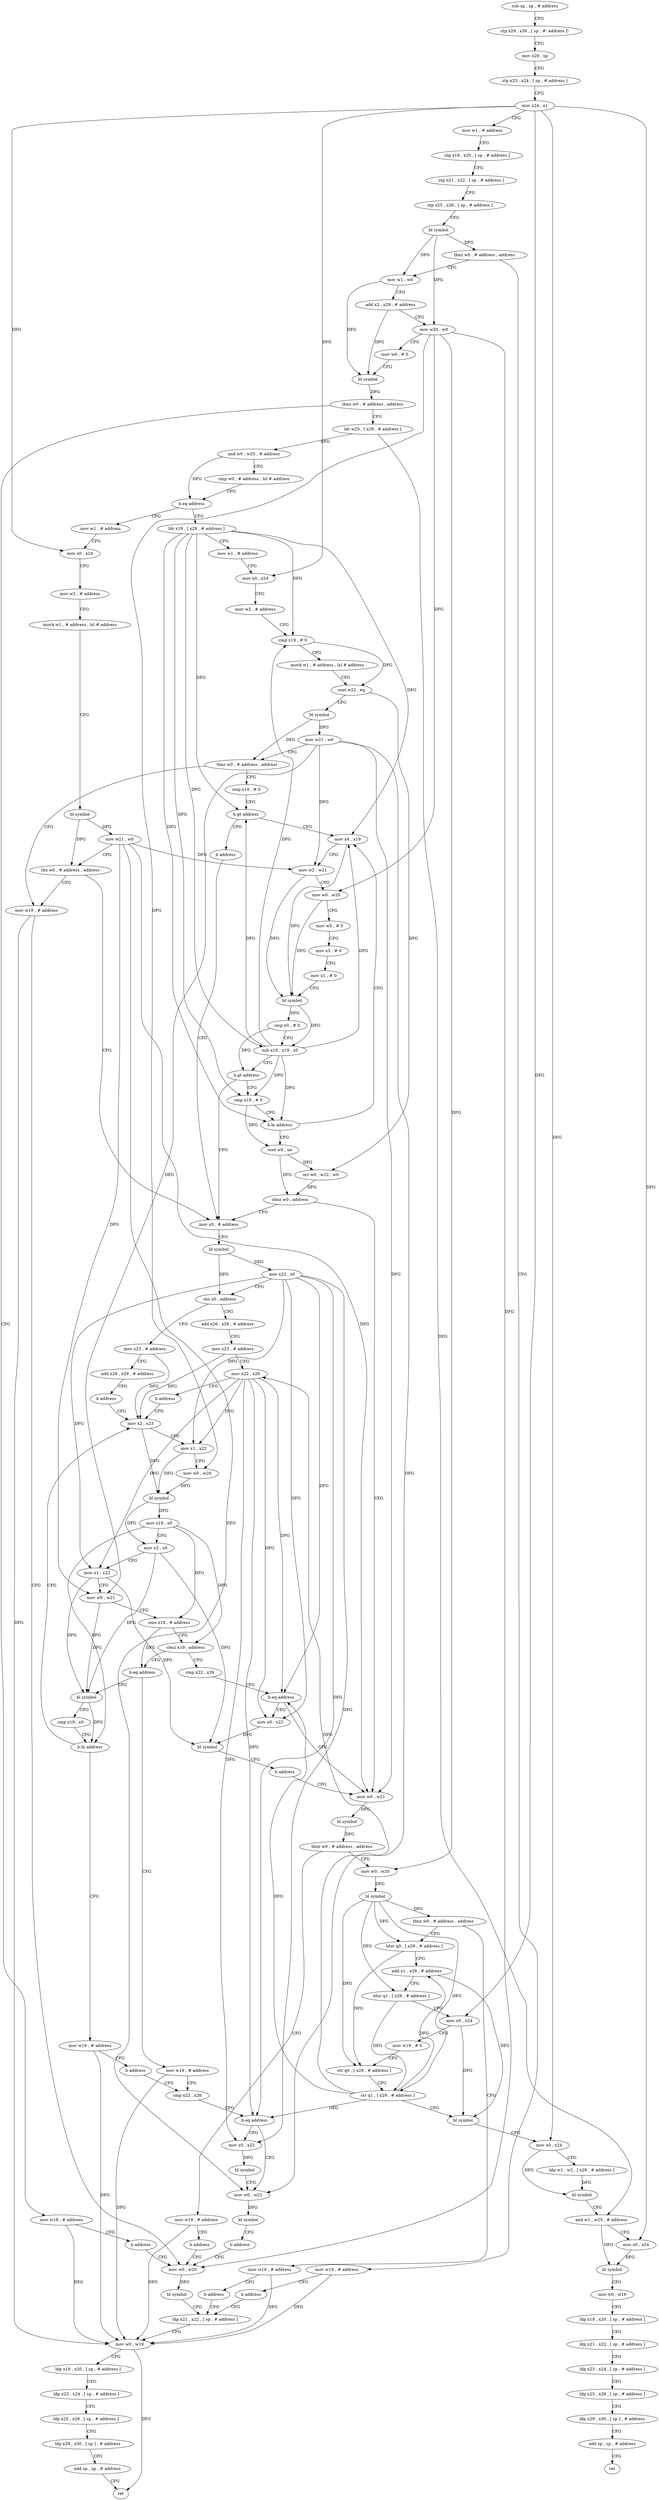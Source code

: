 digraph "func" {
"169952" [label = "sub sp , sp , # address" ]
"169956" [label = "stp x29 , x30 , [ sp , #- address ]!" ]
"169960" [label = "mov x29 , sp" ]
"169964" [label = "stp x23 , x24 , [ sp , # address ]" ]
"169968" [label = "mov x24 , x1" ]
"169972" [label = "mov w1 , # address" ]
"169976" [label = "stp x19 , x20 , [ sp , # address ]" ]
"169980" [label = "stp x21 , x22 , [ sp , # address ]" ]
"169984" [label = "stp x25 , x26 , [ sp , # address ]" ]
"169988" [label = "bl symbol" ]
"169992" [label = "tbnz w0 , # address , address" ]
"170528" [label = "mov w19 , # address" ]
"169996" [label = "mov w1 , w0" ]
"170532" [label = "b address" ]
"170076" [label = "ldp x21 , x22 , [ sp , # address ]" ]
"170000" [label = "add x2 , x29 , # address" ]
"170004" [label = "mov w20 , w0" ]
"170008" [label = "mov w0 , # 0" ]
"170012" [label = "bl symbol" ]
"170016" [label = "tbnz w0 , # address , address" ]
"170464" [label = "mov w19 , # address" ]
"170020" [label = "ldr w25 , [ x29 , # address ]" ]
"170080" [label = "mov w0 , w19" ]
"170084" [label = "ldp x19 , x20 , [ sp , # address ]" ]
"170088" [label = "ldp x23 , x24 , [ sp , # address ]" ]
"170092" [label = "ldp x25 , x26 , [ sp , # address ]" ]
"170096" [label = "ldp x29 , x30 , [ sp ] , # address" ]
"170100" [label = "add sp , sp , # address" ]
"170104" [label = "ret" ]
"170468" [label = "b address" ]
"170068" [label = "mov w0 , w20" ]
"170024" [label = "and w0 , w25 , # address" ]
"170028" [label = "cmp w0 , # address , lsl # address" ]
"170032" [label = "b.eq address" ]
"170112" [label = "ldr x19 , [ x29 , # address ]" ]
"170036" [label = "mov w1 , # address" ]
"170072" [label = "bl symbol" ]
"170116" [label = "mov w1 , # address" ]
"170120" [label = "mov x0 , x24" ]
"170124" [label = "mov w2 , # address" ]
"170128" [label = "cmp x19 , # 0" ]
"170132" [label = "movk w1 , # address , lsl # address" ]
"170136" [label = "cset w22 , eq" ]
"170140" [label = "bl symbol" ]
"170144" [label = "mov w21 , w0" ]
"170148" [label = "tbnz w0 , # address , address" ]
"170064" [label = "mov w19 , # address" ]
"170152" [label = "cmp x19 , # 0" ]
"170040" [label = "mov x0 , x24" ]
"170044" [label = "mov w2 , # address" ]
"170048" [label = "movk w1 , # address , lsl # address" ]
"170052" [label = "bl symbol" ]
"170056" [label = "mov w21 , w0" ]
"170060" [label = "tbz w0 , # address , address" ]
"170216" [label = "mov x0 , # address" ]
"170156" [label = "b.gt address" ]
"170176" [label = "mov x4 , x19" ]
"170160" [label = "b address" ]
"170220" [label = "bl symbol" ]
"170224" [label = "mov x22 , x0" ]
"170228" [label = "cbz x0 , address" ]
"170512" [label = "add x26 , x29 , # address" ]
"170232" [label = "mov x23 , # address" ]
"170180" [label = "mov w2 , w21" ]
"170184" [label = "mov w0 , w20" ]
"170188" [label = "mov w5 , # 0" ]
"170192" [label = "mov x3 , # 0" ]
"170196" [label = "mov x1 , # 0" ]
"170200" [label = "bl symbol" ]
"170204" [label = "cmp x0 , # 0" ]
"170208" [label = "sub x19 , x19 , x0" ]
"170212" [label = "b.gt address" ]
"170168" [label = "cmp x19 , # 0" ]
"170516" [label = "mov x23 , # address" ]
"170520" [label = "mov x22 , x26" ]
"170524" [label = "b address" ]
"170264" [label = "mov x2 , x23" ]
"170236" [label = "add x26 , x29 , # address" ]
"170240" [label = "b address" ]
"170172" [label = "b.le address" ]
"170328" [label = "cset w0 , ne" ]
"170268" [label = "mov x1 , x22" ]
"170272" [label = "mov w0 , w20" ]
"170276" [label = "bl symbol" ]
"170280" [label = "mov x19 , x0" ]
"170284" [label = "mov x2 , x0" ]
"170288" [label = "mov x1 , x22" ]
"170292" [label = "mov w0 , w21" ]
"170296" [label = "cmn x19 , # address" ]
"170300" [label = "cbnz x19 , address" ]
"170248" [label = "b.eq address" ]
"170304" [label = "cmp x22 , x26" ]
"170332" [label = "orr w0 , w22 , w0" ]
"170336" [label = "cbnz w0 , address" ]
"170340" [label = "mov w0 , w21" ]
"170472" [label = "mov w19 , # address" ]
"170252" [label = "bl symbol" ]
"170308" [label = "b.eq address" ]
"170312" [label = "mov x0 , x22" ]
"170344" [label = "bl symbol" ]
"170348" [label = "tbnz w0 , # address , address" ]
"170456" [label = "mov w19 , # address" ]
"170352" [label = "mov w0 , w20" ]
"170476" [label = "cmp x22 , x26" ]
"170256" [label = "cmp x19 , x0" ]
"170260" [label = "b.hi address" ]
"170504" [label = "mov w19 , # address" ]
"170316" [label = "bl symbol" ]
"170320" [label = "b address" ]
"170460" [label = "b address" ]
"170356" [label = "bl symbol" ]
"170360" [label = "tbnz w0 , # address , address" ]
"170536" [label = "mov w19 , # address" ]
"170364" [label = "ldur q0 , [ x29 , # address ]" ]
"170492" [label = "mov w0 , w21" ]
"170496" [label = "bl symbol" ]
"170500" [label = "b address" ]
"170484" [label = "mov x0 , x22" ]
"170488" [label = "bl symbol" ]
"170508" [label = "b address" ]
"170540" [label = "b address" ]
"170368" [label = "add x1 , x29 , # address" ]
"170372" [label = "ldur q1 , [ x29 , # address ]" ]
"170376" [label = "mov x0 , x24" ]
"170380" [label = "mov w19 , # 0" ]
"170384" [label = "str q0 , [ x29 , # address ]" ]
"170388" [label = "str q1 , [ x29 , # address ]" ]
"170392" [label = "bl symbol" ]
"170396" [label = "mov x0 , x24" ]
"170400" [label = "ldp w1 , w2 , [ x29 , # address ]" ]
"170404" [label = "bl symbol" ]
"170408" [label = "and w1 , w25 , # address" ]
"170412" [label = "mov x0 , x24" ]
"170416" [label = "bl symbol" ]
"170420" [label = "mov w0 , w19" ]
"170424" [label = "ldp x19 , x20 , [ sp , # address ]" ]
"170428" [label = "ldp x21 , x22 , [ sp , # address ]" ]
"170432" [label = "ldp x23 , x24 , [ sp , # address ]" ]
"170436" [label = "ldp x25 , x26 , [ sp , # address ]" ]
"170440" [label = "ldp x29 , x30 , [ sp ] , # address" ]
"170444" [label = "add sp , sp , # address" ]
"170448" [label = "ret" ]
"170480" [label = "b.eq address" ]
"169952" -> "169956" [ label = "CFG" ]
"169956" -> "169960" [ label = "CFG" ]
"169960" -> "169964" [ label = "CFG" ]
"169964" -> "169968" [ label = "CFG" ]
"169968" -> "169972" [ label = "CFG" ]
"169968" -> "170120" [ label = "DFG" ]
"169968" -> "170040" [ label = "DFG" ]
"169968" -> "170376" [ label = "DFG" ]
"169968" -> "170396" [ label = "DFG" ]
"169968" -> "170412" [ label = "DFG" ]
"169972" -> "169976" [ label = "CFG" ]
"169976" -> "169980" [ label = "CFG" ]
"169980" -> "169984" [ label = "CFG" ]
"169984" -> "169988" [ label = "CFG" ]
"169988" -> "169992" [ label = "DFG" ]
"169988" -> "169996" [ label = "DFG" ]
"169988" -> "170004" [ label = "DFG" ]
"169992" -> "170528" [ label = "CFG" ]
"169992" -> "169996" [ label = "CFG" ]
"170528" -> "170532" [ label = "CFG" ]
"170528" -> "170080" [ label = "DFG" ]
"169996" -> "170000" [ label = "CFG" ]
"169996" -> "170012" [ label = "DFG" ]
"170532" -> "170076" [ label = "CFG" ]
"170076" -> "170080" [ label = "CFG" ]
"170000" -> "170004" [ label = "CFG" ]
"170000" -> "170012" [ label = "DFG" ]
"170004" -> "170008" [ label = "CFG" ]
"170004" -> "170068" [ label = "DFG" ]
"170004" -> "170272" [ label = "DFG" ]
"170004" -> "170184" [ label = "DFG" ]
"170004" -> "170352" [ label = "DFG" ]
"170008" -> "170012" [ label = "CFG" ]
"170012" -> "170016" [ label = "DFG" ]
"170016" -> "170464" [ label = "CFG" ]
"170016" -> "170020" [ label = "CFG" ]
"170464" -> "170468" [ label = "CFG" ]
"170464" -> "170080" [ label = "DFG" ]
"170020" -> "170024" [ label = "DFG" ]
"170020" -> "170408" [ label = "DFG" ]
"170080" -> "170084" [ label = "CFG" ]
"170080" -> "170104" [ label = "DFG" ]
"170084" -> "170088" [ label = "CFG" ]
"170088" -> "170092" [ label = "CFG" ]
"170092" -> "170096" [ label = "CFG" ]
"170096" -> "170100" [ label = "CFG" ]
"170100" -> "170104" [ label = "CFG" ]
"170468" -> "170068" [ label = "CFG" ]
"170068" -> "170072" [ label = "DFG" ]
"170024" -> "170028" [ label = "CFG" ]
"170024" -> "170032" [ label = "DFG" ]
"170028" -> "170032" [ label = "CFG" ]
"170032" -> "170112" [ label = "CFG" ]
"170032" -> "170036" [ label = "CFG" ]
"170112" -> "170116" [ label = "CFG" ]
"170112" -> "170128" [ label = "DFG" ]
"170112" -> "170156" [ label = "DFG" ]
"170112" -> "170176" [ label = "DFG" ]
"170112" -> "170208" [ label = "DFG" ]
"170112" -> "170168" [ label = "DFG" ]
"170112" -> "170172" [ label = "DFG" ]
"170036" -> "170040" [ label = "CFG" ]
"170072" -> "170076" [ label = "CFG" ]
"170116" -> "170120" [ label = "CFG" ]
"170120" -> "170124" [ label = "CFG" ]
"170124" -> "170128" [ label = "CFG" ]
"170128" -> "170132" [ label = "CFG" ]
"170128" -> "170136" [ label = "DFG" ]
"170132" -> "170136" [ label = "CFG" ]
"170136" -> "170140" [ label = "CFG" ]
"170136" -> "170332" [ label = "DFG" ]
"170140" -> "170144" [ label = "DFG" ]
"170140" -> "170148" [ label = "DFG" ]
"170144" -> "170148" [ label = "CFG" ]
"170144" -> "170292" [ label = "DFG" ]
"170144" -> "170180" [ label = "DFG" ]
"170144" -> "170340" [ label = "DFG" ]
"170144" -> "170492" [ label = "DFG" ]
"170148" -> "170064" [ label = "CFG" ]
"170148" -> "170152" [ label = "CFG" ]
"170064" -> "170068" [ label = "CFG" ]
"170064" -> "170080" [ label = "DFG" ]
"170152" -> "170156" [ label = "CFG" ]
"170040" -> "170044" [ label = "CFG" ]
"170044" -> "170048" [ label = "CFG" ]
"170048" -> "170052" [ label = "CFG" ]
"170052" -> "170056" [ label = "DFG" ]
"170052" -> "170060" [ label = "DFG" ]
"170056" -> "170060" [ label = "CFG" ]
"170056" -> "170292" [ label = "DFG" ]
"170056" -> "170180" [ label = "DFG" ]
"170056" -> "170340" [ label = "DFG" ]
"170056" -> "170492" [ label = "DFG" ]
"170060" -> "170216" [ label = "CFG" ]
"170060" -> "170064" [ label = "CFG" ]
"170216" -> "170220" [ label = "CFG" ]
"170156" -> "170176" [ label = "CFG" ]
"170156" -> "170160" [ label = "CFG" ]
"170176" -> "170180" [ label = "CFG" ]
"170176" -> "170200" [ label = "DFG" ]
"170160" -> "170216" [ label = "CFG" ]
"170220" -> "170224" [ label = "DFG" ]
"170220" -> "170228" [ label = "DFG" ]
"170224" -> "170228" [ label = "CFG" ]
"170224" -> "170268" [ label = "DFG" ]
"170224" -> "170288" [ label = "DFG" ]
"170224" -> "170308" [ label = "DFG" ]
"170224" -> "170312" [ label = "DFG" ]
"170224" -> "170480" [ label = "DFG" ]
"170224" -> "170484" [ label = "DFG" ]
"170228" -> "170512" [ label = "CFG" ]
"170228" -> "170232" [ label = "CFG" ]
"170512" -> "170516" [ label = "CFG" ]
"170232" -> "170236" [ label = "CFG" ]
"170232" -> "170264" [ label = "DFG" ]
"170180" -> "170184" [ label = "CFG" ]
"170180" -> "170200" [ label = "DFG" ]
"170184" -> "170188" [ label = "CFG" ]
"170184" -> "170200" [ label = "DFG" ]
"170188" -> "170192" [ label = "CFG" ]
"170192" -> "170196" [ label = "CFG" ]
"170196" -> "170200" [ label = "CFG" ]
"170200" -> "170204" [ label = "DFG" ]
"170200" -> "170208" [ label = "DFG" ]
"170204" -> "170208" [ label = "CFG" ]
"170204" -> "170212" [ label = "DFG" ]
"170208" -> "170212" [ label = "CFG" ]
"170208" -> "170128" [ label = "DFG" ]
"170208" -> "170156" [ label = "DFG" ]
"170208" -> "170176" [ label = "DFG" ]
"170208" -> "170168" [ label = "DFG" ]
"170208" -> "170172" [ label = "DFG" ]
"170212" -> "170168" [ label = "CFG" ]
"170212" -> "170216" [ label = "CFG" ]
"170168" -> "170172" [ label = "CFG" ]
"170168" -> "170328" [ label = "DFG" ]
"170516" -> "170520" [ label = "CFG" ]
"170516" -> "170264" [ label = "DFG" ]
"170520" -> "170524" [ label = "CFG" ]
"170520" -> "170268" [ label = "DFG" ]
"170520" -> "170288" [ label = "DFG" ]
"170520" -> "170308" [ label = "DFG" ]
"170520" -> "170312" [ label = "DFG" ]
"170520" -> "170480" [ label = "DFG" ]
"170520" -> "170484" [ label = "DFG" ]
"170524" -> "170264" [ label = "CFG" ]
"170264" -> "170268" [ label = "CFG" ]
"170264" -> "170276" [ label = "DFG" ]
"170236" -> "170240" [ label = "CFG" ]
"170240" -> "170264" [ label = "CFG" ]
"170172" -> "170328" [ label = "CFG" ]
"170172" -> "170176" [ label = "CFG" ]
"170328" -> "170332" [ label = "DFG" ]
"170328" -> "170336" [ label = "DFG" ]
"170268" -> "170272" [ label = "CFG" ]
"170268" -> "170276" [ label = "DFG" ]
"170272" -> "170276" [ label = "DFG" ]
"170276" -> "170280" [ label = "DFG" ]
"170276" -> "170284" [ label = "DFG" ]
"170280" -> "170284" [ label = "CFG" ]
"170280" -> "170296" [ label = "DFG" ]
"170280" -> "170300" [ label = "DFG" ]
"170280" -> "170260" [ label = "DFG" ]
"170284" -> "170288" [ label = "CFG" ]
"170284" -> "170252" [ label = "DFG" ]
"170284" -> "170316" [ label = "DFG" ]
"170288" -> "170292" [ label = "CFG" ]
"170288" -> "170252" [ label = "DFG" ]
"170288" -> "170316" [ label = "DFG" ]
"170292" -> "170296" [ label = "CFG" ]
"170292" -> "170252" [ label = "DFG" ]
"170296" -> "170300" [ label = "CFG" ]
"170296" -> "170248" [ label = "DFG" ]
"170300" -> "170248" [ label = "CFG" ]
"170300" -> "170304" [ label = "CFG" ]
"170248" -> "170472" [ label = "CFG" ]
"170248" -> "170252" [ label = "CFG" ]
"170304" -> "170308" [ label = "CFG" ]
"170332" -> "170336" [ label = "DFG" ]
"170336" -> "170216" [ label = "CFG" ]
"170336" -> "170340" [ label = "CFG" ]
"170340" -> "170344" [ label = "DFG" ]
"170472" -> "170476" [ label = "CFG" ]
"170472" -> "170080" [ label = "DFG" ]
"170252" -> "170256" [ label = "CFG" ]
"170252" -> "170260" [ label = "DFG" ]
"170308" -> "170340" [ label = "CFG" ]
"170308" -> "170312" [ label = "CFG" ]
"170312" -> "170316" [ label = "DFG" ]
"170344" -> "170348" [ label = "DFG" ]
"170348" -> "170456" [ label = "CFG" ]
"170348" -> "170352" [ label = "CFG" ]
"170456" -> "170460" [ label = "CFG" ]
"170456" -> "170080" [ label = "DFG" ]
"170352" -> "170356" [ label = "DFG" ]
"170476" -> "170480" [ label = "CFG" ]
"170256" -> "170260" [ label = "CFG" ]
"170260" -> "170504" [ label = "CFG" ]
"170260" -> "170264" [ label = "CFG" ]
"170504" -> "170508" [ label = "CFG" ]
"170504" -> "170080" [ label = "DFG" ]
"170316" -> "170320" [ label = "CFG" ]
"170320" -> "170340" [ label = "CFG" ]
"170460" -> "170068" [ label = "CFG" ]
"170356" -> "170360" [ label = "DFG" ]
"170356" -> "170364" [ label = "DFG" ]
"170356" -> "170384" [ label = "DFG" ]
"170356" -> "170372" [ label = "DFG" ]
"170356" -> "170388" [ label = "DFG" ]
"170360" -> "170536" [ label = "CFG" ]
"170360" -> "170364" [ label = "CFG" ]
"170536" -> "170540" [ label = "CFG" ]
"170536" -> "170080" [ label = "DFG" ]
"170364" -> "170368" [ label = "CFG" ]
"170364" -> "170384" [ label = "DFG" ]
"170492" -> "170496" [ label = "DFG" ]
"170496" -> "170500" [ label = "CFG" ]
"170500" -> "170068" [ label = "CFG" ]
"170484" -> "170488" [ label = "DFG" ]
"170488" -> "170492" [ label = "CFG" ]
"170508" -> "170476" [ label = "CFG" ]
"170540" -> "170076" [ label = "CFG" ]
"170368" -> "170372" [ label = "CFG" ]
"170368" -> "170392" [ label = "DFG" ]
"170372" -> "170376" [ label = "CFG" ]
"170372" -> "170388" [ label = "DFG" ]
"170376" -> "170380" [ label = "CFG" ]
"170376" -> "170392" [ label = "DFG" ]
"170380" -> "170384" [ label = "CFG" ]
"170384" -> "170388" [ label = "CFG" ]
"170388" -> "170392" [ label = "CFG" ]
"170388" -> "170520" [ label = "DFG" ]
"170388" -> "170308" [ label = "DFG" ]
"170388" -> "170480" [ label = "DFG" ]
"170388" -> "170368" [ label = "DFG" ]
"170392" -> "170396" [ label = "CFG" ]
"170396" -> "170400" [ label = "CFG" ]
"170396" -> "170404" [ label = "DFG" ]
"170400" -> "170404" [ label = "DFG" ]
"170404" -> "170408" [ label = "CFG" ]
"170408" -> "170412" [ label = "CFG" ]
"170408" -> "170416" [ label = "DFG" ]
"170412" -> "170416" [ label = "DFG" ]
"170416" -> "170420" [ label = "CFG" ]
"170420" -> "170424" [ label = "CFG" ]
"170424" -> "170428" [ label = "CFG" ]
"170428" -> "170432" [ label = "CFG" ]
"170432" -> "170436" [ label = "CFG" ]
"170436" -> "170440" [ label = "CFG" ]
"170440" -> "170444" [ label = "CFG" ]
"170444" -> "170448" [ label = "CFG" ]
"170480" -> "170492" [ label = "CFG" ]
"170480" -> "170484" [ label = "CFG" ]
}
